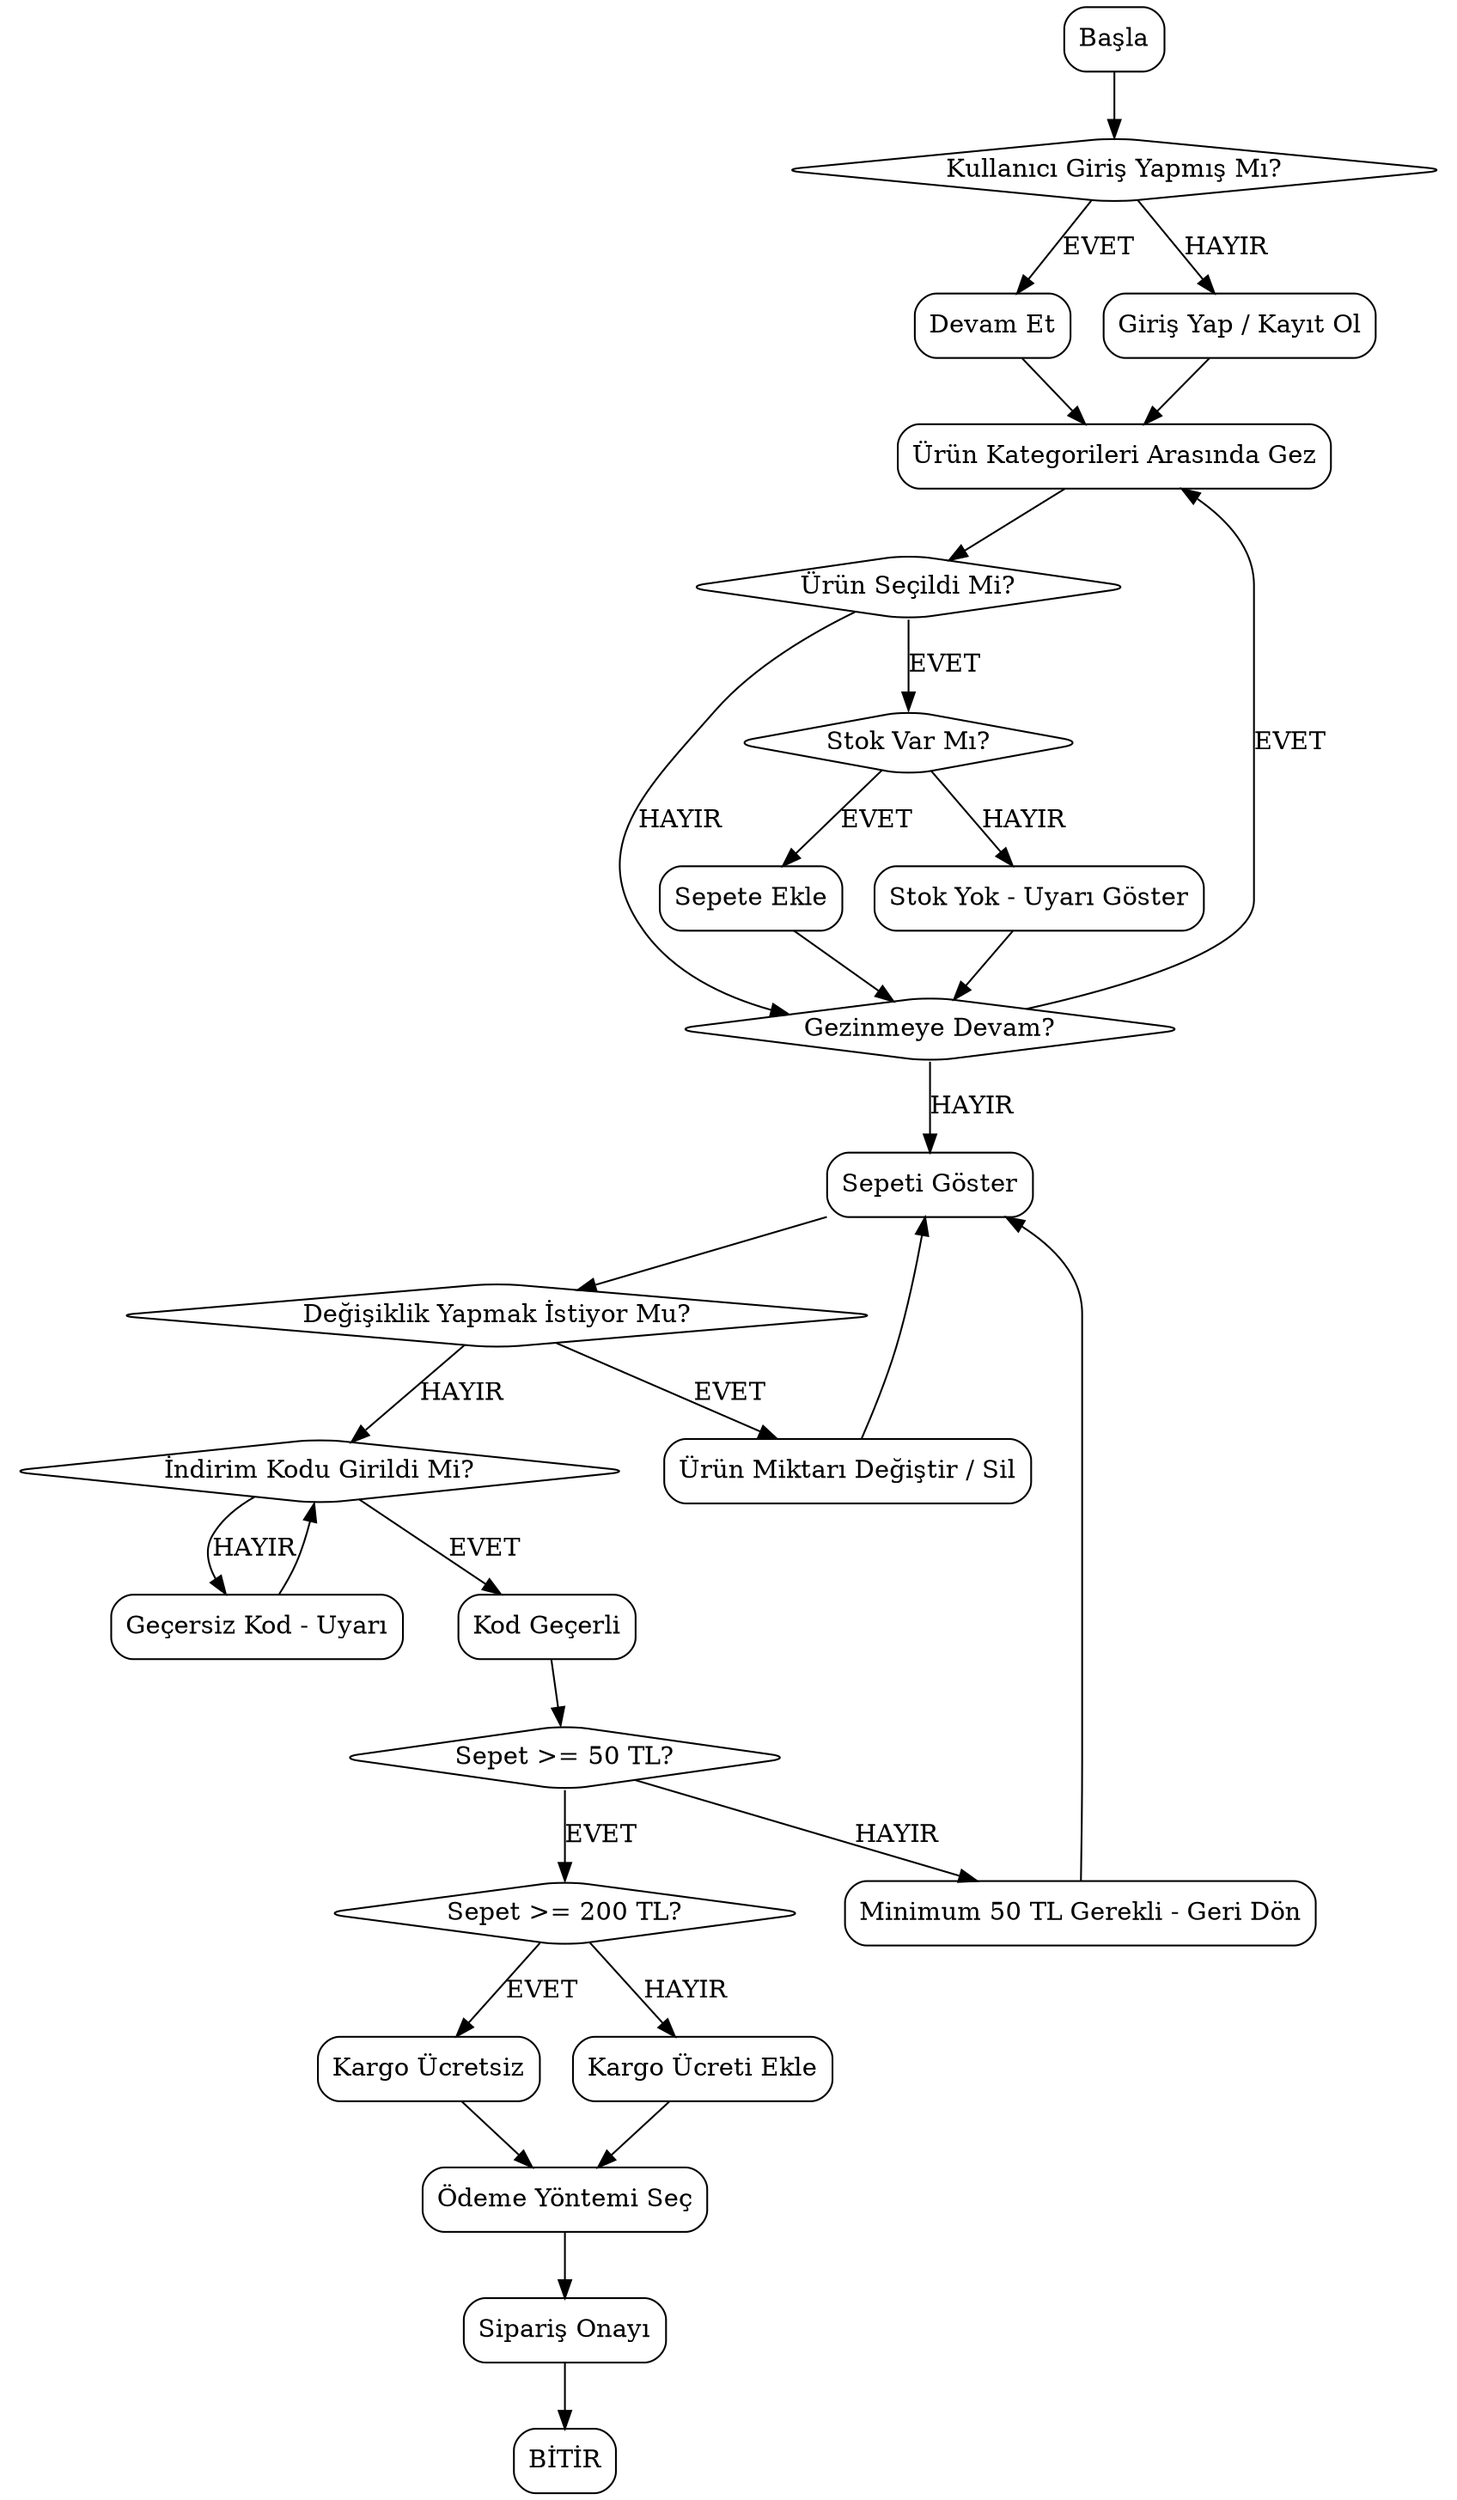 digraph ECommerceFlow {
    rankdir=TB;
    node [shape=box, style=rounded];

    start [label="Başla"];
    login [label="Kullanıcı Giriş Yapmış Mı?", shape=diamond];
    login_yes [label="Devam Et"];
    login_no [label="Giriş Yap / Kayıt Ol"];

    browse [label="Ürün Kategorileri Arasında Gez"];
    select_product [label="Ürün Seçildi Mi?", shape=diamond];
    check_stock [label="Stok Var Mı?", shape=diamond];
    add_to_cart [label="Sepete Ekle"];
    no_stock [label="Stok Yok - Uyarı Göster"];

    continue_browsing [label="Gezinmeye Devam?", shape=diamond];
    view_cart [label="Sepeti Göster"];
    edit_cart [label="Değişiklik Yapmak İstiyor Mu?", shape=diamond];
    modify_cart [label="Ürün Miktarı Değiştir / Sil"];

    promo_check [label="İndirim Kodu Girildi Mi?", shape=diamond];
    promo_valid [label="Kod Geçerli"];
    promo_invalid [label="Geçersiz Kod - Uyarı"];

    min_check [label="Sepet >= 50 TL?", shape=diamond];
    min_fail [label="Minimum 50 TL Gerekli - Geri Dön"];

    cargo_check [label="Sepet >= 200 TL?", shape=diamond];
    free_cargo [label="Kargo Ücretsiz"];
    add_cargo [label="Kargo Ücreti Ekle"];

    payment [label="Ödeme Yöntemi Seç"];
    confirm [label="Sipariş Onayı"];
    end [label="BİTİR"];

    // Connections
    start -> login;
    login -> login_yes [label="EVET"];
    login -> login_no [label="HAYIR"];
    login_yes -> browse;
    login_no -> browse;

    browse -> select_product;
    select_product -> check_stock [label="EVET"];
    select_product -> continue_browsing [label="HAYIR"];

    check_stock -> add_to_cart [label="EVET"];
    check_stock -> no_stock [label="HAYIR"];
    no_stock -> continue_browsing;

    add_to_cart -> continue_browsing;
    continue_browsing -> browse [label="EVET"];
    continue_browsing -> view_cart [label="HAYIR"];

    view_cart -> edit_cart;
    edit_cart -> modify_cart [label="EVET"];
    modify_cart -> view_cart;
    edit_cart -> promo_check [label="HAYIR"];

    promo_check -> promo_valid [label="EVET"];
    promo_check -> promo_invalid [label="HAYIR"];
    promo_invalid -> promo_check;
    promo_valid -> min_check;

    min_check -> cargo_check [label="EVET"];
    min_check -> min_fail [label="HAYIR"];
    min_fail -> view_cart;

    cargo_check -> free_cargo [label="EVET"];
    cargo_check -> add_cargo [label="HAYIR"];
    free_cargo -> payment;
    add_cargo -> payment;

    payment -> confirm;
    confirm -> end;
}
